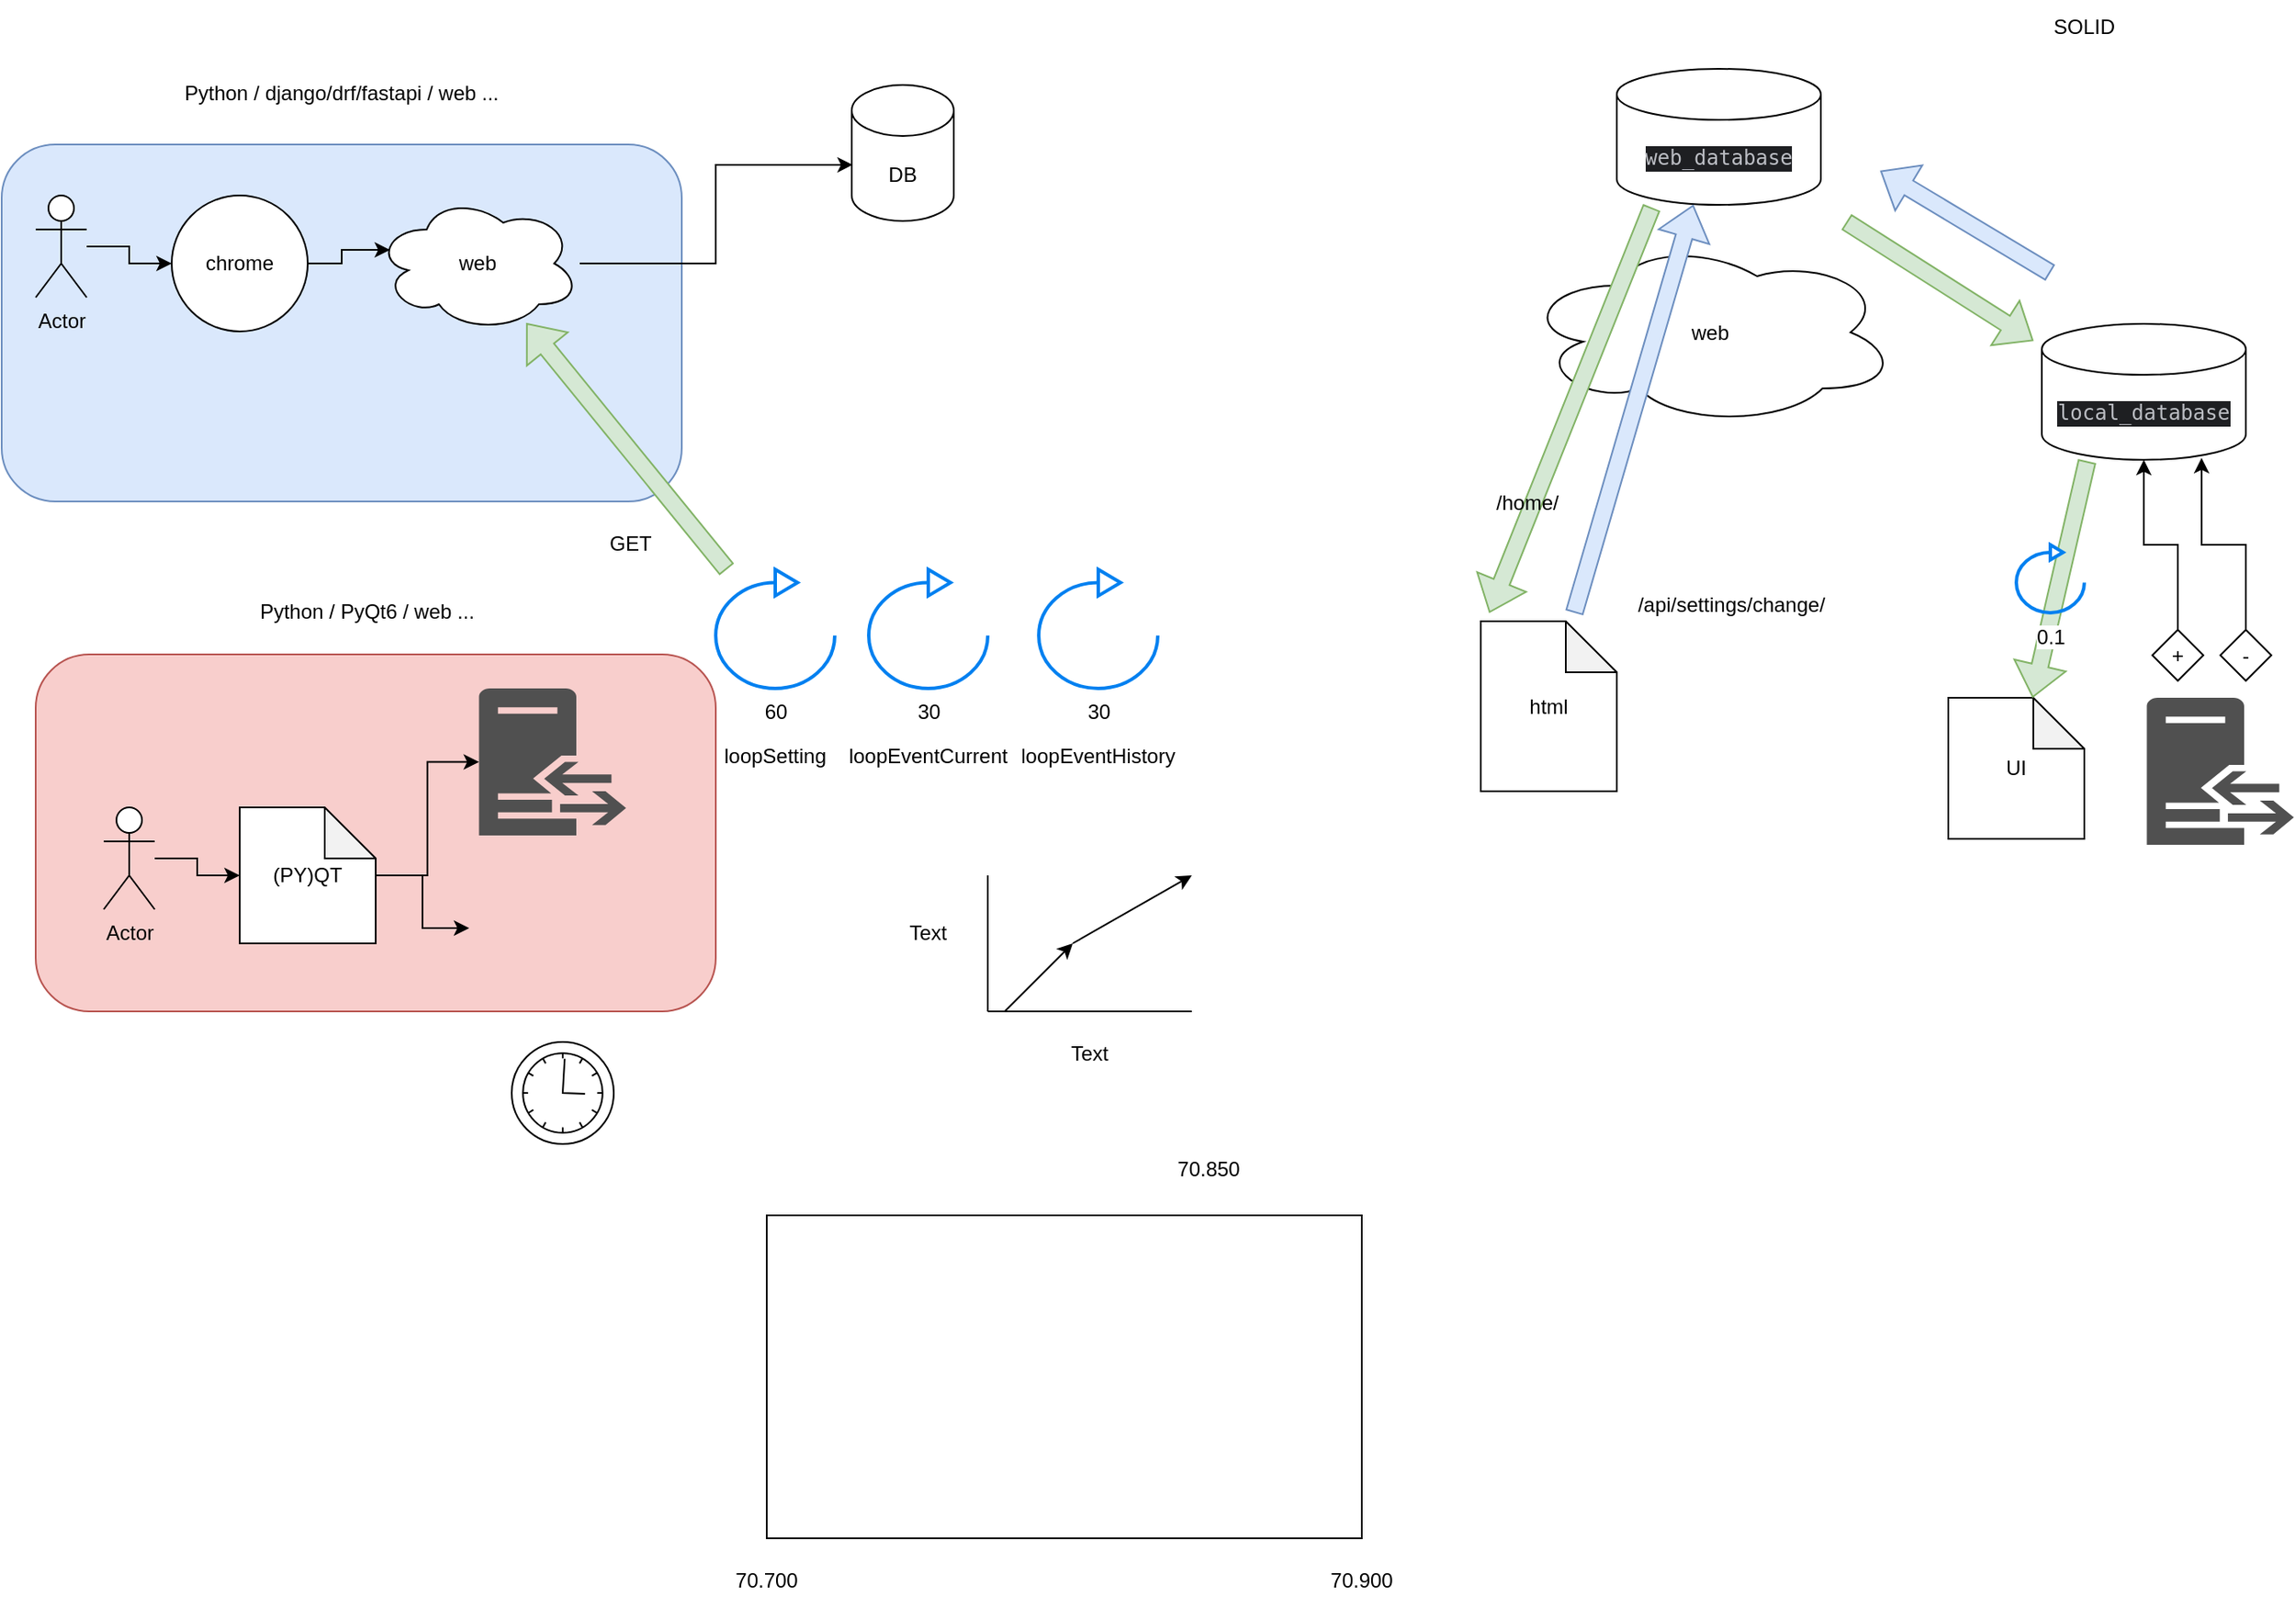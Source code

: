 <mxfile version="23.0.2" type="device">
  <diagram name="Page-1" id="q2rL_VKyclA_JpW7a91s">
    <mxGraphModel dx="-906" dy="-654" grid="1" gridSize="10" guides="1" tooltips="1" connect="1" arrows="1" fold="1" page="1" pageScale="1" pageWidth="850" pageHeight="1100" background="#ffffff" math="0" shadow="0">
      <root>
        <mxCell id="0" />
        <mxCell id="1" parent="0" />
        <mxCell id="zW5cg0SdhXVSHi8XT4jg-17" value="" style="rounded=1;whiteSpace=wrap;html=1;fillColor=#dae8fc;strokeColor=#6c8ebf;" parent="1" vertex="1">
          <mxGeometry x="1860" y="1250" width="400" height="210" as="geometry" />
        </mxCell>
        <mxCell id="zW5cg0SdhXVSHi8XT4jg-10" value="" style="rounded=1;whiteSpace=wrap;html=1;fillColor=#f8cecc;strokeColor=#b85450;" parent="1" vertex="1">
          <mxGeometry x="1880" y="1550" width="400" height="210" as="geometry" />
        </mxCell>
        <mxCell id="zW5cg0SdhXVSHi8XT4jg-1" value="web" style="ellipse;shape=cloud;whiteSpace=wrap;html=1;" parent="1" vertex="1">
          <mxGeometry x="2080" y="1280" width="120" height="80" as="geometry" />
        </mxCell>
        <mxCell id="zW5cg0SdhXVSHi8XT4jg-14" style="edgeStyle=orthogonalEdgeStyle;rounded=0;orthogonalLoop=1;jettySize=auto;html=1;" parent="1" source="zW5cg0SdhXVSHi8XT4jg-2" target="zW5cg0SdhXVSHi8XT4jg-13" edge="1">
          <mxGeometry relative="1" as="geometry" />
        </mxCell>
        <mxCell id="zW5cg0SdhXVSHi8XT4jg-2" value="Actor" style="shape=umlActor;verticalLabelPosition=bottom;verticalAlign=top;html=1;outlineConnect=0;" parent="1" vertex="1">
          <mxGeometry x="1880" y="1280" width="30" height="60" as="geometry" />
        </mxCell>
        <mxCell id="zW5cg0SdhXVSHi8XT4jg-9" style="edgeStyle=orthogonalEdgeStyle;rounded=0;orthogonalLoop=1;jettySize=auto;html=1;" parent="1" source="zW5cg0SdhXVSHi8XT4jg-3" target="zW5cg0SdhXVSHi8XT4jg-5" edge="1">
          <mxGeometry relative="1" as="geometry" />
        </mxCell>
        <mxCell id="zW5cg0SdhXVSHi8XT4jg-3" value="Actor" style="shape=umlActor;verticalLabelPosition=bottom;verticalAlign=top;html=1;outlineConnect=0;" parent="1" vertex="1">
          <mxGeometry x="1920" y="1640" width="30" height="60" as="geometry" />
        </mxCell>
        <mxCell id="zW5cg0SdhXVSHi8XT4jg-4" value="" style="shape=image;html=1;verticalAlign=top;verticalLabelPosition=bottom;labelBackgroundColor=#ffffff;imageAspect=0;aspect=fixed;image=https://cdn4.iconfinder.com/data/icons/transportation-190/1000/carrier_office_people_person_people_carrier_people_business_success-128.png" parent="1" vertex="1">
          <mxGeometry x="2135" y="1662" width="98" height="98" as="geometry" />
        </mxCell>
        <mxCell id="zW5cg0SdhXVSHi8XT4jg-6" style="edgeStyle=orthogonalEdgeStyle;rounded=0;orthogonalLoop=1;jettySize=auto;html=1;" parent="1" source="zW5cg0SdhXVSHi8XT4jg-5" target="zW5cg0SdhXVSHi8XT4jg-4" edge="1">
          <mxGeometry relative="1" as="geometry" />
        </mxCell>
        <mxCell id="zW5cg0SdhXVSHi8XT4jg-8" style="edgeStyle=orthogonalEdgeStyle;rounded=0;orthogonalLoop=1;jettySize=auto;html=1;" parent="1" source="zW5cg0SdhXVSHi8XT4jg-5" target="zW5cg0SdhXVSHi8XT4jg-7" edge="1">
          <mxGeometry relative="1" as="geometry" />
        </mxCell>
        <mxCell id="zW5cg0SdhXVSHi8XT4jg-5" value="(PY)QT" style="shape=note;whiteSpace=wrap;html=1;backgroundOutline=1;darkOpacity=0.05;" parent="1" vertex="1">
          <mxGeometry x="2000" y="1640" width="80" height="80" as="geometry" />
        </mxCell>
        <mxCell id="zW5cg0SdhXVSHi8XT4jg-7" value="" style="sketch=0;pointerEvents=1;shadow=0;dashed=0;html=1;strokeColor=none;fillColor=#505050;labelPosition=center;verticalLabelPosition=bottom;verticalAlign=top;outlineConnect=0;align=center;shape=mxgraph.office.servers.reverse_proxy;" parent="1" vertex="1">
          <mxGeometry x="2140.75" y="1570" width="86.5" height="86.5" as="geometry" />
        </mxCell>
        <mxCell id="zW5cg0SdhXVSHi8XT4jg-11" value="Python / PyQt6 / web ..." style="text;html=1;strokeColor=none;fillColor=none;align=center;verticalAlign=middle;whiteSpace=wrap;rounded=0;" parent="1" vertex="1">
          <mxGeometry x="2000" y="1510" width="150" height="30" as="geometry" />
        </mxCell>
        <mxCell id="zW5cg0SdhXVSHi8XT4jg-13" value="chrome" style="ellipse;whiteSpace=wrap;html=1;aspect=fixed;" parent="1" vertex="1">
          <mxGeometry x="1960" y="1280" width="80" height="80" as="geometry" />
        </mxCell>
        <mxCell id="zW5cg0SdhXVSHi8XT4jg-16" style="edgeStyle=orthogonalEdgeStyle;rounded=0;orthogonalLoop=1;jettySize=auto;html=1;entryX=0.07;entryY=0.4;entryDx=0;entryDy=0;entryPerimeter=0;" parent="1" source="zW5cg0SdhXVSHi8XT4jg-13" target="zW5cg0SdhXVSHi8XT4jg-1" edge="1">
          <mxGeometry relative="1" as="geometry" />
        </mxCell>
        <mxCell id="zW5cg0SdhXVSHi8XT4jg-18" value="Python / django/drf/fastapi / web ..." style="text;html=1;strokeColor=none;fillColor=none;align=center;verticalAlign=middle;whiteSpace=wrap;rounded=0;" parent="1" vertex="1">
          <mxGeometry x="1960" y="1200" width="200" height="40" as="geometry" />
        </mxCell>
        <mxCell id="zW5cg0SdhXVSHi8XT4jg-19" value="DB" style="shape=cylinder3;whiteSpace=wrap;html=1;boundedLbl=1;backgroundOutline=1;size=15;" parent="1" vertex="1">
          <mxGeometry x="2360" y="1215" width="60" height="80" as="geometry" />
        </mxCell>
        <mxCell id="zW5cg0SdhXVSHi8XT4jg-20" style="edgeStyle=orthogonalEdgeStyle;rounded=0;orthogonalLoop=1;jettySize=auto;html=1;entryX=0.01;entryY=0.587;entryDx=0;entryDy=0;entryPerimeter=0;" parent="1" source="zW5cg0SdhXVSHi8XT4jg-1" target="zW5cg0SdhXVSHi8XT4jg-19" edge="1">
          <mxGeometry relative="1" as="geometry" />
        </mxCell>
        <mxCell id="zW5cg0SdhXVSHi8XT4jg-22" value="GET" style="text;html=1;strokeColor=none;fillColor=none;align=center;verticalAlign=middle;whiteSpace=wrap;rounded=0;" parent="1" vertex="1">
          <mxGeometry x="2200" y="1470" width="60" height="30" as="geometry" />
        </mxCell>
        <mxCell id="zW5cg0SdhXVSHi8XT4jg-23" value="60" style="html=1;verticalLabelPosition=bottom;align=center;labelBackgroundColor=#ffffff;verticalAlign=top;strokeWidth=2;strokeColor=#0080F0;shadow=0;dashed=0;shape=mxgraph.ios7.icons.reload;" parent="1" vertex="1">
          <mxGeometry x="2280" y="1500" width="70" height="70" as="geometry" />
        </mxCell>
        <mxCell id="zW5cg0SdhXVSHi8XT4jg-24" value="" style="shape=flexArrow;endArrow=classic;html=1;rounded=0;fillColor=#d5e8d4;strokeColor=#82b366;" parent="1" source="zW5cg0SdhXVSHi8XT4jg-23" target="zW5cg0SdhXVSHi8XT4jg-1" edge="1">
          <mxGeometry width="50" height="50" relative="1" as="geometry">
            <mxPoint x="2300" y="1480" as="sourcePoint" />
            <mxPoint x="2350" y="1430" as="targetPoint" />
          </mxGeometry>
        </mxCell>
        <mxCell id="zW5cg0SdhXVSHi8XT4jg-25" value="30" style="html=1;verticalLabelPosition=bottom;align=center;labelBackgroundColor=#ffffff;verticalAlign=top;strokeWidth=2;strokeColor=#0080F0;shadow=0;dashed=0;shape=mxgraph.ios7.icons.reload;" parent="1" vertex="1">
          <mxGeometry x="2370" y="1500" width="70" height="70" as="geometry" />
        </mxCell>
        <mxCell id="zW5cg0SdhXVSHi8XT4jg-26" value="loopSetting" style="text;html=1;strokeColor=none;fillColor=none;align=center;verticalAlign=middle;whiteSpace=wrap;rounded=0;" parent="1" vertex="1">
          <mxGeometry x="2285" y="1595" width="60" height="30" as="geometry" />
        </mxCell>
        <mxCell id="zW5cg0SdhXVSHi8XT4jg-27" value="loopEventCurrent" style="text;html=1;strokeColor=none;fillColor=none;align=center;verticalAlign=middle;whiteSpace=wrap;rounded=0;" parent="1" vertex="1">
          <mxGeometry x="2375" y="1595" width="60" height="30" as="geometry" />
        </mxCell>
        <mxCell id="zW5cg0SdhXVSHi8XT4jg-28" value="" style="endArrow=none;html=1;rounded=0;" parent="1" edge="1">
          <mxGeometry width="50" height="50" relative="1" as="geometry">
            <mxPoint x="2440" y="1760" as="sourcePoint" />
            <mxPoint x="2560" y="1760" as="targetPoint" />
          </mxGeometry>
        </mxCell>
        <mxCell id="zW5cg0SdhXVSHi8XT4jg-29" value="" style="endArrow=none;html=1;rounded=0;" parent="1" edge="1">
          <mxGeometry width="50" height="50" relative="1" as="geometry">
            <mxPoint x="2440" y="1760" as="sourcePoint" />
            <mxPoint x="2440" y="1680" as="targetPoint" />
          </mxGeometry>
        </mxCell>
        <mxCell id="zW5cg0SdhXVSHi8XT4jg-30" value="Text" style="text;html=1;strokeColor=none;fillColor=none;align=center;verticalAlign=middle;whiteSpace=wrap;rounded=0;" parent="1" vertex="1">
          <mxGeometry x="2470" y="1770" width="60" height="30" as="geometry" />
        </mxCell>
        <mxCell id="zW5cg0SdhXVSHi8XT4jg-31" value="Text" style="text;html=1;strokeColor=none;fillColor=none;align=center;verticalAlign=middle;whiteSpace=wrap;rounded=0;" parent="1" vertex="1">
          <mxGeometry x="2375" y="1699" width="60" height="30" as="geometry" />
        </mxCell>
        <mxCell id="zW5cg0SdhXVSHi8XT4jg-32" value="" style="endArrow=classic;html=1;rounded=0;" parent="1" edge="1">
          <mxGeometry width="50" height="50" relative="1" as="geometry">
            <mxPoint x="2450" y="1760" as="sourcePoint" />
            <mxPoint x="2490" y="1720" as="targetPoint" />
          </mxGeometry>
        </mxCell>
        <mxCell id="zW5cg0SdhXVSHi8XT4jg-33" value="" style="endArrow=classic;html=1;rounded=0;" parent="1" edge="1">
          <mxGeometry width="50" height="50" relative="1" as="geometry">
            <mxPoint x="2490" y="1720" as="sourcePoint" />
            <mxPoint x="2560" y="1680" as="targetPoint" />
          </mxGeometry>
        </mxCell>
        <mxCell id="zW5cg0SdhXVSHi8XT4jg-34" value="30" style="html=1;verticalLabelPosition=bottom;align=center;labelBackgroundColor=#ffffff;verticalAlign=top;strokeWidth=2;strokeColor=#0080F0;shadow=0;dashed=0;shape=mxgraph.ios7.icons.reload;" parent="1" vertex="1">
          <mxGeometry x="2470" y="1500" width="70" height="70" as="geometry" />
        </mxCell>
        <mxCell id="zW5cg0SdhXVSHi8XT4jg-35" value="loopEventHistory" style="text;html=1;strokeColor=none;fillColor=none;align=center;verticalAlign=middle;whiteSpace=wrap;rounded=0;" parent="1" vertex="1">
          <mxGeometry x="2475" y="1595" width="60" height="30" as="geometry" />
        </mxCell>
        <mxCell id="zW5cg0SdhXVSHi8XT4jg-36" value="&lt;div style=&quot;background-color:#1e1f22;color:#bcbec4&quot;&gt;&lt;pre style=&quot;font-family:&#39;JetBrains Mono&#39;,monospace;font-size:22,5pt;&quot;&gt;local_database&lt;/pre&gt;&lt;/div&gt;" style="shape=cylinder3;whiteSpace=wrap;html=1;boundedLbl=1;backgroundOutline=1;size=15;" parent="1" vertex="1">
          <mxGeometry x="3060" y="1355.5" width="120" height="80" as="geometry" />
        </mxCell>
        <mxCell id="zW5cg0SdhXVSHi8XT4jg-37" value="" style="sketch=0;pointerEvents=1;shadow=0;dashed=0;html=1;strokeColor=none;fillColor=#505050;labelPosition=center;verticalLabelPosition=bottom;verticalAlign=top;outlineConnect=0;align=center;shape=mxgraph.office.servers.reverse_proxy;" parent="1" vertex="1">
          <mxGeometry x="3121.75" y="1575.5" width="86.5" height="86.5" as="geometry" />
        </mxCell>
        <mxCell id="zW5cg0SdhXVSHi8XT4jg-38" value="+" style="rhombus;whiteSpace=wrap;html=1;" parent="1" vertex="1">
          <mxGeometry x="3125" y="1535.5" width="30" height="30" as="geometry" />
        </mxCell>
        <mxCell id="zW5cg0SdhXVSHi8XT4jg-39" value="-" style="rhombus;whiteSpace=wrap;html=1;" parent="1" vertex="1">
          <mxGeometry x="3165" y="1535.5" width="30" height="30" as="geometry" />
        </mxCell>
        <mxCell id="zW5cg0SdhXVSHi8XT4jg-40" value="UI" style="shape=note;whiteSpace=wrap;html=1;backgroundOutline=1;darkOpacity=0.05;" parent="1" vertex="1">
          <mxGeometry x="3005" y="1575.5" width="80" height="83" as="geometry" />
        </mxCell>
        <mxCell id="zW5cg0SdhXVSHi8XT4jg-41" value="web" style="ellipse;shape=cloud;whiteSpace=wrap;html=1;" parent="1" vertex="1">
          <mxGeometry x="2755" y="1305.5" width="220" height="110" as="geometry" />
        </mxCell>
        <mxCell id="zW5cg0SdhXVSHi8XT4jg-44" value="" style="shape=flexArrow;endArrow=classic;html=1;rounded=0;fillColor=#d5e8d4;strokeColor=#82b366;" parent="1" edge="1">
          <mxGeometry width="50" height="50" relative="1" as="geometry">
            <mxPoint x="2945" y="1295.5" as="sourcePoint" />
            <mxPoint x="3055" y="1365.5" as="targetPoint" />
          </mxGeometry>
        </mxCell>
        <mxCell id="zW5cg0SdhXVSHi8XT4jg-45" value="" style="shape=flexArrow;endArrow=classic;html=1;rounded=0;fillColor=#d5e8d4;strokeColor=#82b366;exitX=0.222;exitY=1.009;exitDx=0;exitDy=0;exitPerimeter=0;" parent="1" source="zW5cg0SdhXVSHi8XT4jg-36" target="zW5cg0SdhXVSHi8XT4jg-40" edge="1">
          <mxGeometry width="50" height="50" relative="1" as="geometry">
            <mxPoint x="3060" y="1445.5" as="sourcePoint" />
            <mxPoint x="2940" y="1485.5" as="targetPoint" />
          </mxGeometry>
        </mxCell>
        <mxCell id="zW5cg0SdhXVSHi8XT4jg-48" value="SOLID" style="text;html=1;strokeColor=none;fillColor=none;align=center;verticalAlign=middle;whiteSpace=wrap;rounded=0;" parent="1" vertex="1">
          <mxGeometry x="3055" y="1165.5" width="60" height="30" as="geometry" />
        </mxCell>
        <mxCell id="A0sp_QfMO9ptd5E_NsOH-1" value="" style="points=[[0.145,0.145,0],[0.5,0,0],[0.855,0.145,0],[1,0.5,0],[0.855,0.855,0],[0.5,1,0],[0.145,0.855,0],[0,0.5,0]];shape=mxgraph.bpmn.event;html=1;verticalLabelPosition=bottom;labelBackgroundColor=#ffffff;verticalAlign=top;align=center;perimeter=ellipsePerimeter;outlineConnect=0;aspect=fixed;outline=standard;symbol=timer;" parent="1" vertex="1">
          <mxGeometry x="2160" y="1778" width="60" height="60" as="geometry" />
        </mxCell>
        <mxCell id="A0sp_QfMO9ptd5E_NsOH-2" value="" style="rounded=0;whiteSpace=wrap;html=1;" parent="1" vertex="1">
          <mxGeometry x="2310" y="1880" width="350" height="190" as="geometry" />
        </mxCell>
        <mxCell id="A0sp_QfMO9ptd5E_NsOH-3" value="70.700" style="text;html=1;strokeColor=none;fillColor=none;align=center;verticalAlign=middle;whiteSpace=wrap;rounded=0;" parent="1" vertex="1">
          <mxGeometry x="2280" y="2080" width="60" height="30" as="geometry" />
        </mxCell>
        <mxCell id="A0sp_QfMO9ptd5E_NsOH-4" value="70.900" style="text;html=1;strokeColor=none;fillColor=none;align=center;verticalAlign=middle;whiteSpace=wrap;rounded=0;" parent="1" vertex="1">
          <mxGeometry x="2630" y="2080" width="60" height="30" as="geometry" />
        </mxCell>
        <mxCell id="A0sp_QfMO9ptd5E_NsOH-5" value="70.850" style="text;html=1;strokeColor=none;fillColor=none;align=center;verticalAlign=middle;whiteSpace=wrap;rounded=0;" parent="1" vertex="1">
          <mxGeometry x="2540" y="1838" width="60" height="30" as="geometry" />
        </mxCell>
        <mxCell id="A0sp_QfMO9ptd5E_NsOH-7" value="" style="shape=flexArrow;endArrow=classic;html=1;rounded=0;fillColor=#dae8fc;strokeColor=#6c8ebf;" parent="1" edge="1">
          <mxGeometry width="50" height="50" relative="1" as="geometry">
            <mxPoint x="3065" y="1325.5" as="sourcePoint" />
            <mxPoint x="2965" y="1265.5" as="targetPoint" />
          </mxGeometry>
        </mxCell>
        <mxCell id="A0sp_QfMO9ptd5E_NsOH-11" style="edgeStyle=orthogonalEdgeStyle;rounded=0;orthogonalLoop=1;jettySize=auto;html=1;entryX=0.5;entryY=1;entryDx=0;entryDy=0;entryPerimeter=0;" parent="1" source="zW5cg0SdhXVSHi8XT4jg-38" target="zW5cg0SdhXVSHi8XT4jg-36" edge="1">
          <mxGeometry relative="1" as="geometry" />
        </mxCell>
        <mxCell id="A0sp_QfMO9ptd5E_NsOH-12" style="edgeStyle=orthogonalEdgeStyle;rounded=0;orthogonalLoop=1;jettySize=auto;html=1;entryX=0.783;entryY=0.986;entryDx=0;entryDy=0;entryPerimeter=0;" parent="1" source="zW5cg0SdhXVSHi8XT4jg-39" target="zW5cg0SdhXVSHi8XT4jg-36" edge="1">
          <mxGeometry relative="1" as="geometry" />
        </mxCell>
        <mxCell id="A0sp_QfMO9ptd5E_NsOH-13" value="0.1" style="html=1;verticalLabelPosition=bottom;align=center;labelBackgroundColor=#ffffff;verticalAlign=top;strokeWidth=2;strokeColor=#0080F0;shadow=0;dashed=0;shape=mxgraph.ios7.icons.reload;" parent="1" vertex="1">
          <mxGeometry x="3045" y="1485.5" width="40" height="40" as="geometry" />
        </mxCell>
        <mxCell id="A0sp_QfMO9ptd5E_NsOH-15" value="&lt;div style=&quot;background-color:#1e1f22;color:#bcbec4&quot;&gt;&lt;pre style=&quot;font-family:&#39;JetBrains Mono&#39;,monospace;font-size:22,5pt;&quot;&gt;web_database&lt;/pre&gt;&lt;/div&gt;" style="shape=cylinder3;whiteSpace=wrap;html=1;boundedLbl=1;backgroundOutline=1;size=15;" parent="1" vertex="1">
          <mxGeometry x="2810" y="1205.5" width="120" height="80" as="geometry" />
        </mxCell>
        <mxCell id="A0sp_QfMO9ptd5E_NsOH-16" value="html" style="shape=note;whiteSpace=wrap;html=1;backgroundOutline=1;darkOpacity=0.05;" parent="1" vertex="1">
          <mxGeometry x="2730" y="1530.5" width="80" height="100" as="geometry" />
        </mxCell>
        <mxCell id="A0sp_QfMO9ptd5E_NsOH-17" value="" style="shape=flexArrow;endArrow=classic;html=1;rounded=0;fillColor=#d5e8d4;strokeColor=#82b366;exitX=0.171;exitY=1.019;exitDx=0;exitDy=0;exitPerimeter=0;" parent="1" source="A0sp_QfMO9ptd5E_NsOH-15" edge="1">
          <mxGeometry width="50" height="50" relative="1" as="geometry">
            <mxPoint x="2805" y="1475.5" as="sourcePoint" />
            <mxPoint x="2735" y="1525.5" as="targetPoint" />
          </mxGeometry>
        </mxCell>
        <mxCell id="A0sp_QfMO9ptd5E_NsOH-18" value="" style="shape=flexArrow;endArrow=classic;html=1;rounded=0;fillColor=#dae8fc;strokeColor=#6c8ebf;entryX=0.375;entryY=1;entryDx=0;entryDy=0;entryPerimeter=0;" parent="1" target="A0sp_QfMO9ptd5E_NsOH-15" edge="1">
          <mxGeometry width="50" height="50" relative="1" as="geometry">
            <mxPoint x="2785" y="1525.5" as="sourcePoint" />
            <mxPoint x="2855" y="1465.5" as="targetPoint" />
          </mxGeometry>
        </mxCell>
        <mxCell id="A0sp_QfMO9ptd5E_NsOH-19" value="/api/settings/change/" style="text;html=1;strokeColor=none;fillColor=none;align=center;verticalAlign=middle;whiteSpace=wrap;rounded=0;" parent="1" vertex="1">
          <mxGeometry x="2810" y="1505.5" width="135" height="30" as="geometry" />
        </mxCell>
        <mxCell id="A0sp_QfMO9ptd5E_NsOH-21" value="/home/" style="text;html=1;strokeColor=none;fillColor=none;align=center;verticalAlign=middle;whiteSpace=wrap;rounded=0;" parent="1" vertex="1">
          <mxGeometry x="2720" y="1450.5" width="75" height="20" as="geometry" />
        </mxCell>
      </root>
    </mxGraphModel>
  </diagram>
</mxfile>
